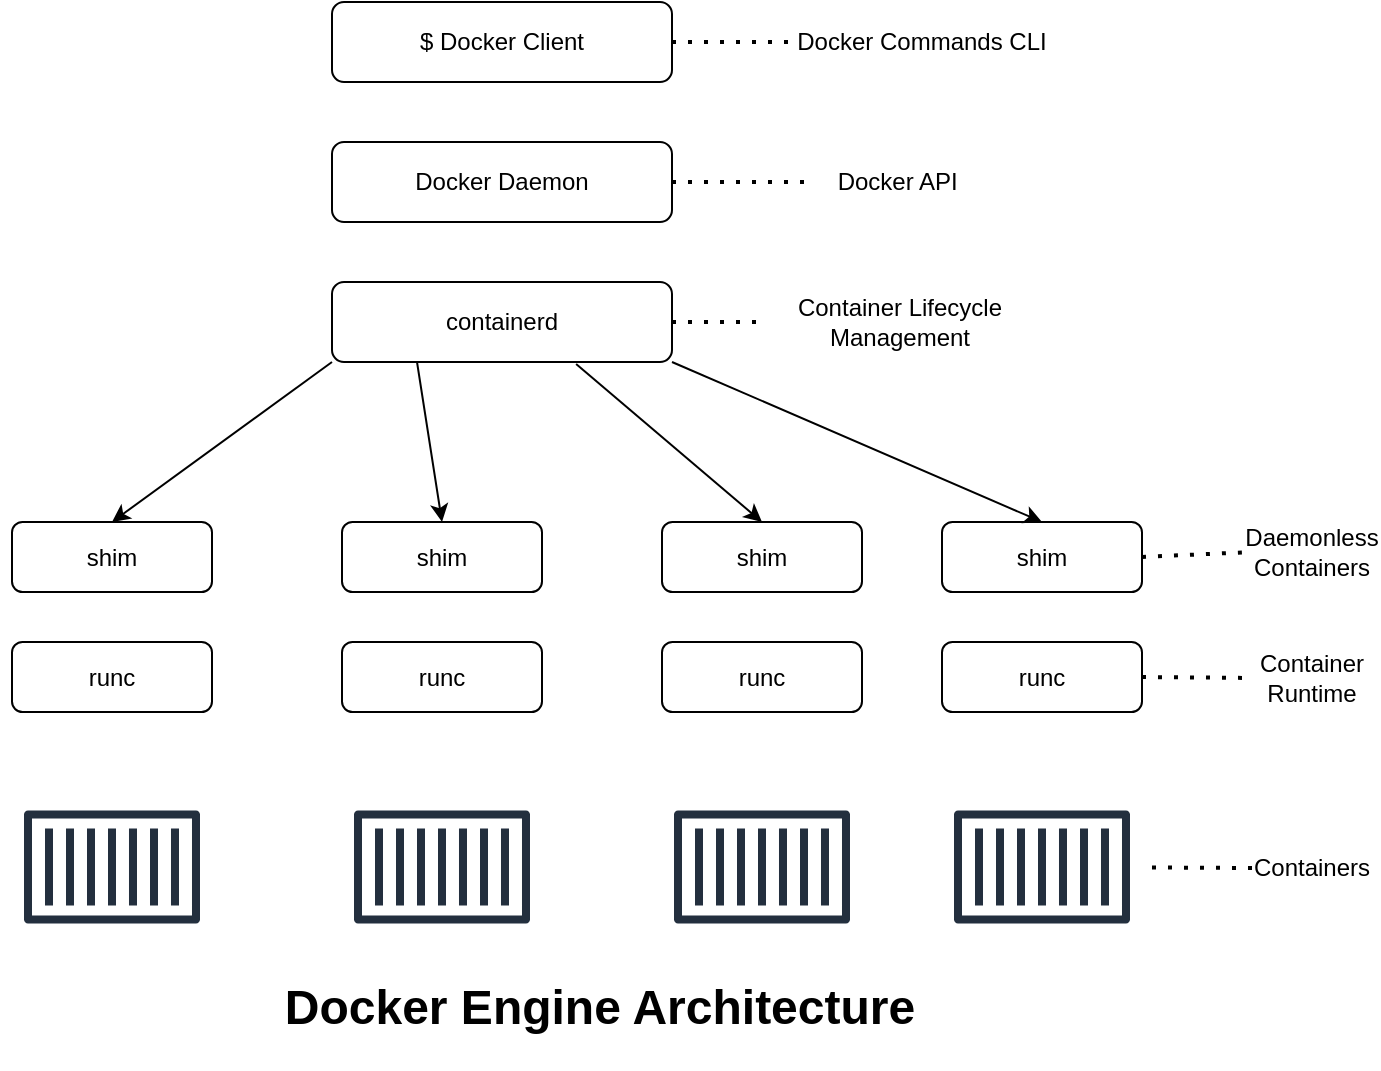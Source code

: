 <mxfile version="24.2.2" type="github">
  <diagram name="Page-1" id="cCbmbulpX8C6cir8uRcp">
    <mxGraphModel dx="954" dy="492" grid="1" gridSize="10" guides="1" tooltips="1" connect="1" arrows="1" fold="1" page="1" pageScale="1" pageWidth="823" pageHeight="365" math="0" shadow="0">
      <root>
        <mxCell id="0" />
        <mxCell id="1" parent="0" />
        <mxCell id="DRwa0lA63b2aL1W4fuWH-1" value="$ Docker Client" style="rounded=1;whiteSpace=wrap;html=1;" vertex="1" parent="1">
          <mxGeometry x="250" y="60" width="170" height="40" as="geometry" />
        </mxCell>
        <mxCell id="DRwa0lA63b2aL1W4fuWH-2" value="Docker Daemon" style="rounded=1;whiteSpace=wrap;html=1;" vertex="1" parent="1">
          <mxGeometry x="250" y="130" width="170" height="40" as="geometry" />
        </mxCell>
        <mxCell id="DRwa0lA63b2aL1W4fuWH-3" value="containerd" style="rounded=1;whiteSpace=wrap;html=1;" vertex="1" parent="1">
          <mxGeometry x="250" y="200" width="170" height="40" as="geometry" />
        </mxCell>
        <mxCell id="DRwa0lA63b2aL1W4fuWH-4" value="shim" style="rounded=1;whiteSpace=wrap;html=1;" vertex="1" parent="1">
          <mxGeometry x="90" y="320" width="100" height="35" as="geometry" />
        </mxCell>
        <mxCell id="DRwa0lA63b2aL1W4fuWH-5" value="runc" style="rounded=1;whiteSpace=wrap;html=1;" vertex="1" parent="1">
          <mxGeometry x="90" y="380" width="100" height="35" as="geometry" />
        </mxCell>
        <mxCell id="DRwa0lA63b2aL1W4fuWH-6" value="" style="sketch=0;outlineConnect=0;fontColor=#232F3E;gradientColor=none;strokeColor=#232F3E;fillColor=#ffffff;dashed=0;verticalLabelPosition=bottom;verticalAlign=top;align=center;html=1;fontSize=12;fontStyle=0;aspect=fixed;shape=mxgraph.aws4.resourceIcon;resIcon=mxgraph.aws4.container_1;" vertex="1" parent="1">
          <mxGeometry x="85" y="437.5" width="110" height="110" as="geometry" />
        </mxCell>
        <mxCell id="DRwa0lA63b2aL1W4fuWH-9" value="shim" style="rounded=1;whiteSpace=wrap;html=1;" vertex="1" parent="1">
          <mxGeometry x="255" y="320" width="100" height="35" as="geometry" />
        </mxCell>
        <mxCell id="DRwa0lA63b2aL1W4fuWH-10" value="runc" style="rounded=1;whiteSpace=wrap;html=1;" vertex="1" parent="1">
          <mxGeometry x="255" y="380" width="100" height="35" as="geometry" />
        </mxCell>
        <mxCell id="DRwa0lA63b2aL1W4fuWH-11" value="" style="sketch=0;outlineConnect=0;fontColor=#232F3E;gradientColor=none;strokeColor=#232F3E;fillColor=#ffffff;dashed=0;verticalLabelPosition=bottom;verticalAlign=top;align=center;html=1;fontSize=12;fontStyle=0;aspect=fixed;shape=mxgraph.aws4.resourceIcon;resIcon=mxgraph.aws4.container_1;" vertex="1" parent="1">
          <mxGeometry x="250" y="437.5" width="110" height="110" as="geometry" />
        </mxCell>
        <mxCell id="DRwa0lA63b2aL1W4fuWH-12" value="shim" style="rounded=1;whiteSpace=wrap;html=1;" vertex="1" parent="1">
          <mxGeometry x="415" y="320" width="100" height="35" as="geometry" />
        </mxCell>
        <mxCell id="DRwa0lA63b2aL1W4fuWH-13" value="runc" style="rounded=1;whiteSpace=wrap;html=1;" vertex="1" parent="1">
          <mxGeometry x="415" y="380" width="100" height="35" as="geometry" />
        </mxCell>
        <mxCell id="DRwa0lA63b2aL1W4fuWH-14" value="" style="sketch=0;outlineConnect=0;fontColor=#232F3E;gradientColor=none;strokeColor=#232F3E;fillColor=#ffffff;dashed=0;verticalLabelPosition=bottom;verticalAlign=top;align=center;html=1;fontSize=12;fontStyle=0;aspect=fixed;shape=mxgraph.aws4.resourceIcon;resIcon=mxgraph.aws4.container_1;" vertex="1" parent="1">
          <mxGeometry x="410" y="437.5" width="110" height="110" as="geometry" />
        </mxCell>
        <mxCell id="DRwa0lA63b2aL1W4fuWH-15" value="shim" style="rounded=1;whiteSpace=wrap;html=1;" vertex="1" parent="1">
          <mxGeometry x="555" y="320" width="100" height="35" as="geometry" />
        </mxCell>
        <mxCell id="DRwa0lA63b2aL1W4fuWH-16" value="runc" style="rounded=1;whiteSpace=wrap;html=1;" vertex="1" parent="1">
          <mxGeometry x="555" y="380" width="100" height="35" as="geometry" />
        </mxCell>
        <mxCell id="DRwa0lA63b2aL1W4fuWH-17" value="" style="sketch=0;outlineConnect=0;fontColor=#232F3E;gradientColor=none;strokeColor=#232F3E;fillColor=#ffffff;dashed=0;verticalLabelPosition=bottom;verticalAlign=top;align=center;html=1;fontSize=12;fontStyle=0;aspect=fixed;shape=mxgraph.aws4.resourceIcon;resIcon=mxgraph.aws4.container_1;" vertex="1" parent="1">
          <mxGeometry x="550" y="437.5" width="110" height="110" as="geometry" />
        </mxCell>
        <mxCell id="DRwa0lA63b2aL1W4fuWH-18" value="" style="endArrow=classic;html=1;rounded=0;exitX=0;exitY=1;exitDx=0;exitDy=0;entryX=0.5;entryY=0;entryDx=0;entryDy=0;" edge="1" parent="1" source="DRwa0lA63b2aL1W4fuWH-3" target="DRwa0lA63b2aL1W4fuWH-4">
          <mxGeometry width="50" height="50" relative="1" as="geometry">
            <mxPoint x="390" y="310" as="sourcePoint" />
            <mxPoint x="440" y="260" as="targetPoint" />
          </mxGeometry>
        </mxCell>
        <mxCell id="DRwa0lA63b2aL1W4fuWH-19" value="" style="endArrow=classic;html=1;rounded=0;exitX=0.25;exitY=1;exitDx=0;exitDy=0;entryX=0.5;entryY=0;entryDx=0;entryDy=0;" edge="1" parent="1" source="DRwa0lA63b2aL1W4fuWH-3" target="DRwa0lA63b2aL1W4fuWH-9">
          <mxGeometry width="50" height="50" relative="1" as="geometry">
            <mxPoint x="390" y="310" as="sourcePoint" />
            <mxPoint x="440" y="260" as="targetPoint" />
          </mxGeometry>
        </mxCell>
        <mxCell id="DRwa0lA63b2aL1W4fuWH-20" value="" style="endArrow=classic;html=1;rounded=0;exitX=0.718;exitY=1.025;exitDx=0;exitDy=0;exitPerimeter=0;entryX=0.5;entryY=0;entryDx=0;entryDy=0;" edge="1" parent="1" source="DRwa0lA63b2aL1W4fuWH-3" target="DRwa0lA63b2aL1W4fuWH-12">
          <mxGeometry width="50" height="50" relative="1" as="geometry">
            <mxPoint x="390" y="310" as="sourcePoint" />
            <mxPoint x="440" y="260" as="targetPoint" />
          </mxGeometry>
        </mxCell>
        <mxCell id="DRwa0lA63b2aL1W4fuWH-21" value="" style="endArrow=classic;html=1;rounded=0;exitX=1;exitY=1;exitDx=0;exitDy=0;entryX=0.5;entryY=0;entryDx=0;entryDy=0;" edge="1" parent="1" source="DRwa0lA63b2aL1W4fuWH-3" target="DRwa0lA63b2aL1W4fuWH-15">
          <mxGeometry width="50" height="50" relative="1" as="geometry">
            <mxPoint x="390" y="310" as="sourcePoint" />
            <mxPoint x="440" y="260" as="targetPoint" />
          </mxGeometry>
        </mxCell>
        <mxCell id="DRwa0lA63b2aL1W4fuWH-23" value="Docker Commands CLI" style="text;html=1;align=center;verticalAlign=middle;whiteSpace=wrap;rounded=0;" vertex="1" parent="1">
          <mxGeometry x="480" y="65" width="130" height="30" as="geometry" />
        </mxCell>
        <mxCell id="DRwa0lA63b2aL1W4fuWH-24" value="Docker API&amp;nbsp;" style="text;html=1;align=center;verticalAlign=middle;whiteSpace=wrap;rounded=0;" vertex="1" parent="1">
          <mxGeometry x="491.5" y="135" width="85" height="30" as="geometry" />
        </mxCell>
        <mxCell id="DRwa0lA63b2aL1W4fuWH-25" value="Container Lifecycle Management" style="text;html=1;align=center;verticalAlign=middle;whiteSpace=wrap;rounded=0;" vertex="1" parent="1">
          <mxGeometry x="468" y="205" width="132" height="30" as="geometry" />
        </mxCell>
        <mxCell id="DRwa0lA63b2aL1W4fuWH-26" value="Daemonless Containers" style="text;html=1;align=center;verticalAlign=middle;whiteSpace=wrap;rounded=0;" vertex="1" parent="1">
          <mxGeometry x="710" y="320" width="60" height="30" as="geometry" />
        </mxCell>
        <mxCell id="DRwa0lA63b2aL1W4fuWH-27" value="Container Runtime" style="text;html=1;align=center;verticalAlign=middle;whiteSpace=wrap;rounded=0;" vertex="1" parent="1">
          <mxGeometry x="710" y="383" width="60" height="30" as="geometry" />
        </mxCell>
        <mxCell id="DRwa0lA63b2aL1W4fuWH-28" value="Containers" style="text;html=1;align=center;verticalAlign=middle;whiteSpace=wrap;rounded=0;" vertex="1" parent="1">
          <mxGeometry x="710" y="478" width="60" height="30" as="geometry" />
        </mxCell>
        <mxCell id="DRwa0lA63b2aL1W4fuWH-29" value="" style="endArrow=none;dashed=1;html=1;dashPattern=1 3;strokeWidth=2;rounded=0;exitX=1;exitY=0.5;exitDx=0;exitDy=0;entryX=0;entryY=0.5;entryDx=0;entryDy=0;" edge="1" parent="1" source="DRwa0lA63b2aL1W4fuWH-1" target="DRwa0lA63b2aL1W4fuWH-23">
          <mxGeometry width="50" height="50" relative="1" as="geometry">
            <mxPoint x="460" y="300" as="sourcePoint" />
            <mxPoint x="510" y="250" as="targetPoint" />
          </mxGeometry>
        </mxCell>
        <mxCell id="DRwa0lA63b2aL1W4fuWH-30" value="" style="endArrow=none;dashed=1;html=1;dashPattern=1 3;strokeWidth=2;rounded=0;exitX=1;exitY=0.5;exitDx=0;exitDy=0;entryX=0;entryY=0.5;entryDx=0;entryDy=0;" edge="1" parent="1" source="DRwa0lA63b2aL1W4fuWH-2" target="DRwa0lA63b2aL1W4fuWH-24">
          <mxGeometry width="50" height="50" relative="1" as="geometry">
            <mxPoint x="430" y="90" as="sourcePoint" />
            <mxPoint x="490" y="90" as="targetPoint" />
          </mxGeometry>
        </mxCell>
        <mxCell id="DRwa0lA63b2aL1W4fuWH-31" value="" style="endArrow=none;dashed=1;html=1;dashPattern=1 3;strokeWidth=2;rounded=0;exitX=1;exitY=0.5;exitDx=0;exitDy=0;" edge="1" parent="1" source="DRwa0lA63b2aL1W4fuWH-3" target="DRwa0lA63b2aL1W4fuWH-25">
          <mxGeometry width="50" height="50" relative="1" as="geometry">
            <mxPoint x="430" y="160" as="sourcePoint" />
            <mxPoint x="502" y="160" as="targetPoint" />
          </mxGeometry>
        </mxCell>
        <mxCell id="DRwa0lA63b2aL1W4fuWH-32" value="" style="endArrow=none;dashed=1;html=1;dashPattern=1 3;strokeWidth=2;rounded=0;exitX=1;exitY=0.5;exitDx=0;exitDy=0;entryX=0;entryY=0.5;entryDx=0;entryDy=0;" edge="1" parent="1" source="DRwa0lA63b2aL1W4fuWH-15" target="DRwa0lA63b2aL1W4fuWH-26">
          <mxGeometry width="50" height="50" relative="1" as="geometry">
            <mxPoint x="430" y="230" as="sourcePoint" />
            <mxPoint x="478" y="230" as="targetPoint" />
          </mxGeometry>
        </mxCell>
        <mxCell id="DRwa0lA63b2aL1W4fuWH-33" value="" style="endArrow=none;dashed=1;html=1;dashPattern=1 3;strokeWidth=2;rounded=0;exitX=1;exitY=0.5;exitDx=0;exitDy=0;entryX=0;entryY=0.5;entryDx=0;entryDy=0;" edge="1" parent="1" source="DRwa0lA63b2aL1W4fuWH-16" target="DRwa0lA63b2aL1W4fuWH-27">
          <mxGeometry width="50" height="50" relative="1" as="geometry">
            <mxPoint x="665" y="348" as="sourcePoint" />
            <mxPoint x="720" y="345" as="targetPoint" />
          </mxGeometry>
        </mxCell>
        <mxCell id="DRwa0lA63b2aL1W4fuWH-34" value="" style="endArrow=none;dashed=1;html=1;dashPattern=1 3;strokeWidth=2;rounded=0;entryX=0;entryY=0.5;entryDx=0;entryDy=0;" edge="1" parent="1" source="DRwa0lA63b2aL1W4fuWH-17" target="DRwa0lA63b2aL1W4fuWH-28">
          <mxGeometry width="50" height="50" relative="1" as="geometry">
            <mxPoint x="665" y="408" as="sourcePoint" />
            <mxPoint x="720" y="408" as="targetPoint" />
          </mxGeometry>
        </mxCell>
        <mxCell id="DRwa0lA63b2aL1W4fuWH-35" value="&lt;h1&gt;Docker Engine Architecture&lt;/h1&gt;" style="text;html=1;align=center;verticalAlign=middle;whiteSpace=wrap;rounded=0;" vertex="1" parent="1">
          <mxGeometry x="213" y="548" width="342" height="30" as="geometry" />
        </mxCell>
      </root>
    </mxGraphModel>
  </diagram>
</mxfile>
